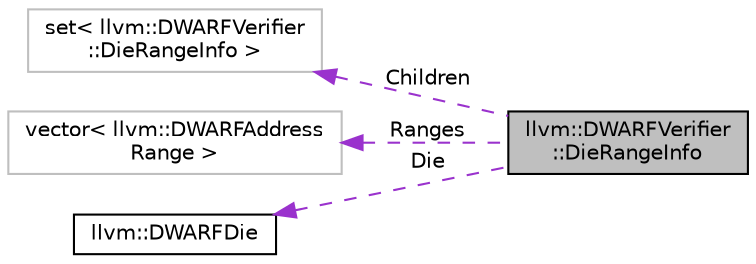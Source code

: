 digraph "llvm::DWARFVerifier::DieRangeInfo"
{
 // LATEX_PDF_SIZE
  bgcolor="transparent";
  edge [fontname="Helvetica",fontsize="10",labelfontname="Helvetica",labelfontsize="10"];
  node [fontname="Helvetica",fontsize="10",shape=record];
  rankdir="LR";
  Node1 [label="llvm::DWARFVerifier\l::DieRangeInfo",height=0.2,width=0.4,color="black", fillcolor="grey75", style="filled", fontcolor="black",tooltip="A class that keeps the address range information for a single DIE."];
  Node2 -> Node1 [dir="back",color="darkorchid3",fontsize="10",style="dashed",label=" Children" ,fontname="Helvetica"];
  Node2 [label="set\< llvm::DWARFVerifier\l::DieRangeInfo \>",height=0.2,width=0.4,color="grey75",tooltip=" "];
  Node3 -> Node1 [dir="back",color="darkorchid3",fontsize="10",style="dashed",label=" Ranges" ,fontname="Helvetica"];
  Node3 [label="vector\< llvm::DWARFAddress\lRange \>",height=0.2,width=0.4,color="grey75",tooltip=" "];
  Node4 -> Node1 [dir="back",color="darkorchid3",fontsize="10",style="dashed",label=" Die" ,fontname="Helvetica"];
  Node4 [label="llvm::DWARFDie",height=0.2,width=0.4,color="black",URL="$classllvm_1_1DWARFDie.html",tooltip="Utility class that carries the DWARF compile/type unit and the debug info entry in an object."];
}
